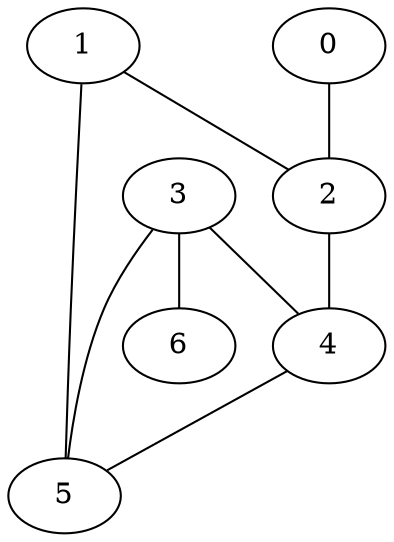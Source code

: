 graph "sampletest150-mod2_image22.bmp" {
	0	 [type=endpoint,
		x=253,
		y=541];
	2	 [type=intersection,
		x=278,
		y=175];
	0 -- 2	 [angle0="-1.50",
		frequency=1,
		type0=line];
	1	 [type=corner,
		x=432,
		y="-18"];
	1 -- 2	 [angle0="-.90",
		frequency=1,
		type0=line];
	5	 [type=intersection,
		x=255,
		y="-17"];
	1 -- 5	 [angle0="-.01",
		frequency=1,
		type0=line];
	4	 [type=intersection,
		x=257,
		y=169];
	2 -- 4	 [angle0=".28",
		frequency=1,
		type0=line];
	3	 [type=intersection,
		x=91,
		y="-7"];
	3 -- 4	 [angle0=".81",
		frequency=1,
		type0=line];
	3 -- 5	 [angle0="-.06",
		frequency=1,
		type0=line];
	6	 [type=endpoint,
		x=97,
		y=60];
	3 -- 6	 [angle0="1.48",
		frequency=1,
		type0=line];
	4 -- 5	 [angle0="1.56",
		frequency=1,
		type0=line];
}
